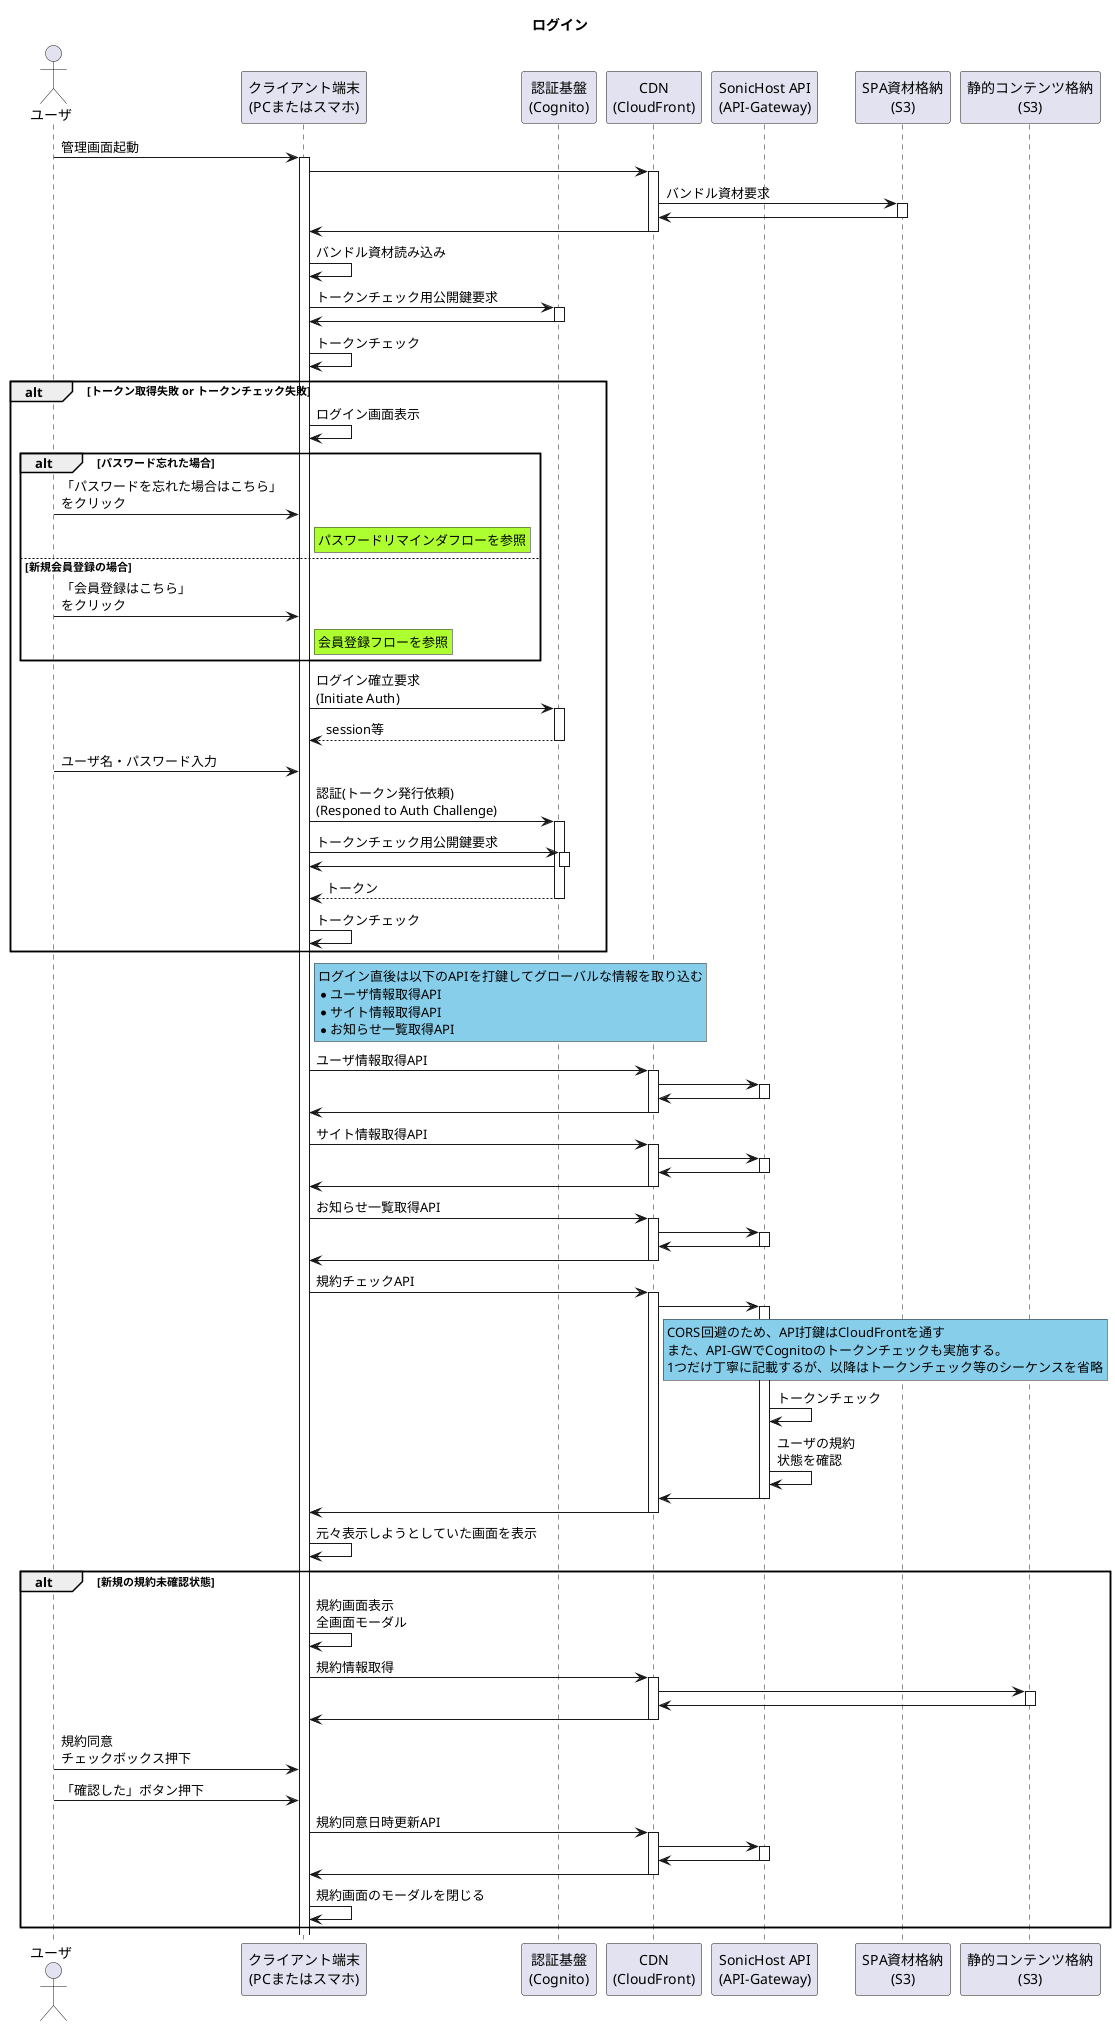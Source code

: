 @startuml ログイン
title ログイン


' アクター定義
actor "ユーザ" as user
participant "クライアント端末\n(PCまたはスマホ)" as device
participant "認証基盤\n(Cognito)" as cognito
participant "CDN\n(CloudFront)" as cdn
participant "SonicHost API\n(API-Gateway)" as api
participant "SPA資材格納\n(S3)" as spa
participant "静的コンテンツ格納\n(S3)" as static

' 起動
user -> device ++ : 管理画面起動
device -> cdn ++
cdn -> spa ++ : バンドル資材要求
cdn <- spa --
device <- cdn --
device ->device : バンドル資材読み込み
device -> cognito ++ : トークンチェック用公開鍵要求
device <- cognito --
device -> device: トークンチェック
' トークンチェック
alt トークン取得失敗 or トークンチェック失敗
    device -> device : ログイン画面表示
    alt パスワード忘れた場合
        user -> device : 「パスワードを忘れた場合はこちら」\nをクリック
        rnote right of device #GreenYellow
            パスワードリマインダフローを参照
        end note
    else 新規会員登録の場合
        user -> device: 「会員登録はこちら」\nをクリック
        rnote right of device #GreenYellow
            会員登録フローを参照
        end note
    end 
    device -> cognito ++ : ログイン確立要求\n(Initiate Auth)
    device <-- cognito -- : session等
    user -> device : ユーザ名・パスワード入力
    device -> cognito ++ : 認証(トークン発行依頼)\n(Responed to Auth Challenge)
    device -> cognito ++ : トークンチェック用公開鍵要求
    device <- cognito --
    device <-- cognito -- : トークン
    device -> device : トークンチェック
end 
' 規約確認
rnote right of device #SkyBlue
    ログイン直後は以下のAPIを打鍵してグローバルな情報を取り込む
    * ユーザ情報取得API
    * サイト情報取得API
    * お知らせ一覧取得API
end note 
device -> cdn ++ : ユーザ情報取得API
cdn -> api ++ 
cdn <- api --
device <- cdn --
device -> cdn ++ : サイト情報取得API
cdn -> api ++
cdn <- api --
device <- cdn --
device -> cdn ++ : お知らせ一覧取得API
cdn -> api ++ 
cdn <- api --
device <- cdn -- 
device -> cdn ++ : 規約チェックAPI
cdn -> api ++
rnote right of cdn #SkyBlue
    CORS回避のため、API打鍵はCloudFrontを通す
    また、API-GWでCognitoのトークンチェックも実施する。
    1つだけ丁寧に記載するが、以降はトークンチェック等のシーケンスを省略
end note
api -> api : トークンチェック
api -> api : ユーザの規約\n状態を確認
cdn <- api --
device <- cdn --
device -> device : 元々表示しようとしていた画面を表示
alt 新規の規約未確認状態
    device -> device : 規約画面表示\n全画面モーダル
    device -> cdn ++ : 規約情報取得
    cdn -> static ++ 
    cdn <- static --
    device <- cdn --
    user -> device : 規約同意\nチェックボックス押下
    user -> device : 「確認した」ボタン押下
    device -> cdn ++ : 規約同意日時更新API
    cdn -> api ++ 
    cdn <- api --
    device <- cdn --
    device -> device : 規約画面のモーダルを閉じる
end




@enduml